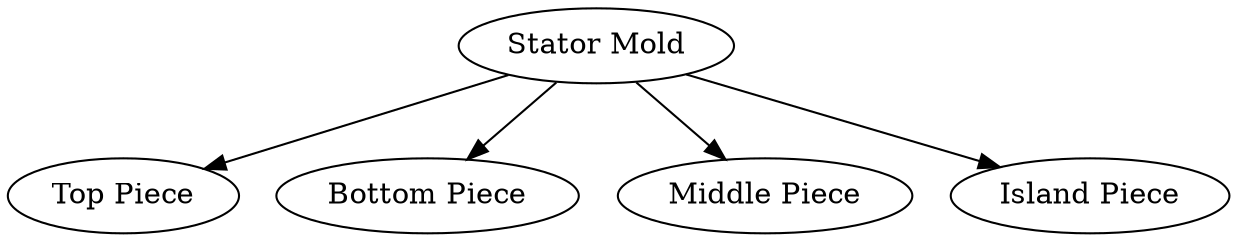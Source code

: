 digraph G {
    "Stator Mold" -> "Top Piece"
    "Stator Mold" -> "Bottom Piece"
    "Stator Mold" -> "Middle Piece"
    "Stator Mold" -> "Island Piece"
}